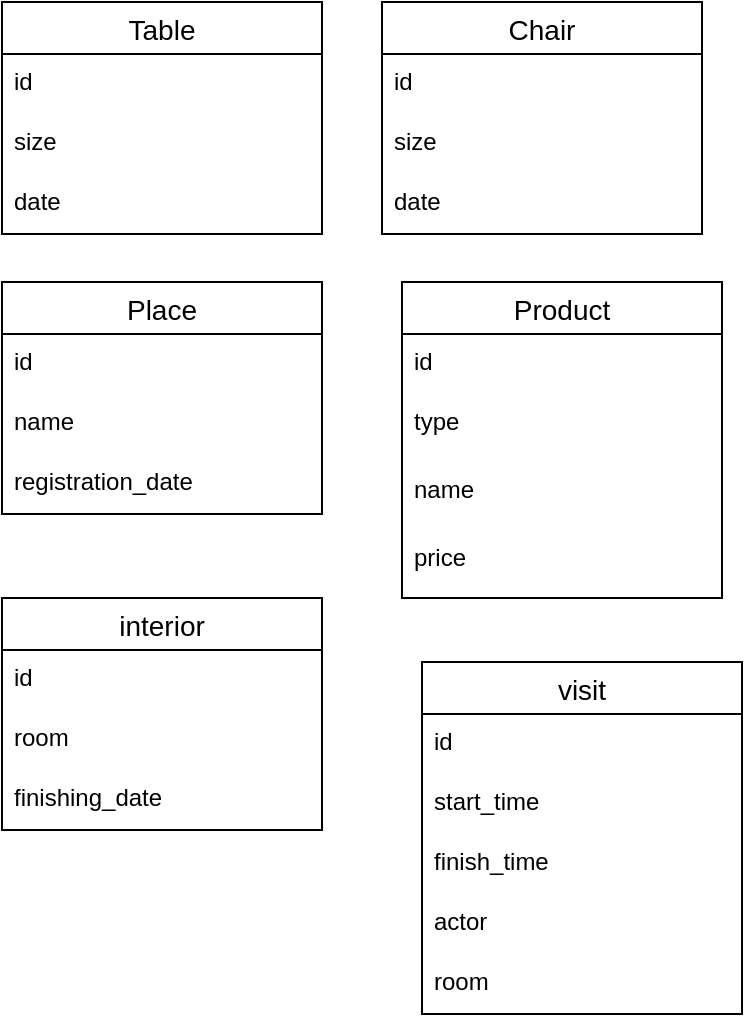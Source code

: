 <mxfile version="22.0.8" type="github">
  <diagram name="Страница — 1" id="LxAUeW16P3nNNGLY0QZY">
    <mxGraphModel dx="410" dy="825" grid="1" gridSize="10" guides="1" tooltips="1" connect="1" arrows="1" fold="1" page="1" pageScale="1" pageWidth="827" pageHeight="1169" math="0" shadow="0">
      <root>
        <mxCell id="0" />
        <mxCell id="1" parent="0" />
        <mxCell id="zJj7wf4opZv0uNikAD5w-16" value="Table" style="swimlane;fontStyle=0;childLayout=stackLayout;horizontal=1;startSize=26;horizontalStack=0;resizeParent=1;resizeParentMax=0;resizeLast=0;collapsible=1;marginBottom=0;align=center;fontSize=14;" vertex="1" parent="1">
          <mxGeometry x="110" y="50" width="160" height="116" as="geometry" />
        </mxCell>
        <mxCell id="zJj7wf4opZv0uNikAD5w-17" value="id" style="text;strokeColor=none;fillColor=none;spacingLeft=4;spacingRight=4;overflow=hidden;rotatable=0;points=[[0,0.5],[1,0.5]];portConstraint=eastwest;fontSize=12;whiteSpace=wrap;html=1;" vertex="1" parent="zJj7wf4opZv0uNikAD5w-16">
          <mxGeometry y="26" width="160" height="30" as="geometry" />
        </mxCell>
        <mxCell id="zJj7wf4opZv0uNikAD5w-18" value="size" style="text;strokeColor=none;fillColor=none;spacingLeft=4;spacingRight=4;overflow=hidden;rotatable=0;points=[[0,0.5],[1,0.5]];portConstraint=eastwest;fontSize=12;whiteSpace=wrap;html=1;" vertex="1" parent="zJj7wf4opZv0uNikAD5w-16">
          <mxGeometry y="56" width="160" height="30" as="geometry" />
        </mxCell>
        <mxCell id="zJj7wf4opZv0uNikAD5w-19" value="date" style="text;strokeColor=none;fillColor=none;spacingLeft=4;spacingRight=4;overflow=hidden;rotatable=0;points=[[0,0.5],[1,0.5]];portConstraint=eastwest;fontSize=12;whiteSpace=wrap;html=1;" vertex="1" parent="zJj7wf4opZv0uNikAD5w-16">
          <mxGeometry y="86" width="160" height="30" as="geometry" />
        </mxCell>
        <mxCell id="zJj7wf4opZv0uNikAD5w-25" value="Place" style="swimlane;fontStyle=0;childLayout=stackLayout;horizontal=1;startSize=26;horizontalStack=0;resizeParent=1;resizeParentMax=0;resizeLast=0;collapsible=1;marginBottom=0;align=center;fontSize=14;" vertex="1" parent="1">
          <mxGeometry x="110" y="190" width="160" height="116" as="geometry" />
        </mxCell>
        <mxCell id="zJj7wf4opZv0uNikAD5w-26" value="id" style="text;strokeColor=none;fillColor=none;spacingLeft=4;spacingRight=4;overflow=hidden;rotatable=0;points=[[0,0.5],[1,0.5]];portConstraint=eastwest;fontSize=12;whiteSpace=wrap;html=1;" vertex="1" parent="zJj7wf4opZv0uNikAD5w-25">
          <mxGeometry y="26" width="160" height="30" as="geometry" />
        </mxCell>
        <mxCell id="zJj7wf4opZv0uNikAD5w-27" value="name" style="text;strokeColor=none;fillColor=none;spacingLeft=4;spacingRight=4;overflow=hidden;rotatable=0;points=[[0,0.5],[1,0.5]];portConstraint=eastwest;fontSize=12;whiteSpace=wrap;html=1;" vertex="1" parent="zJj7wf4opZv0uNikAD5w-25">
          <mxGeometry y="56" width="160" height="30" as="geometry" />
        </mxCell>
        <mxCell id="zJj7wf4opZv0uNikAD5w-28" value="registration_date" style="text;strokeColor=none;fillColor=none;spacingLeft=4;spacingRight=4;overflow=hidden;rotatable=0;points=[[0,0.5],[1,0.5]];portConstraint=eastwest;fontSize=12;whiteSpace=wrap;html=1;" vertex="1" parent="zJj7wf4opZv0uNikAD5w-25">
          <mxGeometry y="86" width="160" height="30" as="geometry" />
        </mxCell>
        <mxCell id="zJj7wf4opZv0uNikAD5w-29" value="interior" style="swimlane;fontStyle=0;childLayout=stackLayout;horizontal=1;startSize=26;horizontalStack=0;resizeParent=1;resizeParentMax=0;resizeLast=0;collapsible=1;marginBottom=0;align=center;fontSize=14;" vertex="1" parent="1">
          <mxGeometry x="110" y="348" width="160" height="116" as="geometry" />
        </mxCell>
        <mxCell id="zJj7wf4opZv0uNikAD5w-30" value="id" style="text;strokeColor=none;fillColor=none;spacingLeft=4;spacingRight=4;overflow=hidden;rotatable=0;points=[[0,0.5],[1,0.5]];portConstraint=eastwest;fontSize=12;whiteSpace=wrap;html=1;" vertex="1" parent="zJj7wf4opZv0uNikAD5w-29">
          <mxGeometry y="26" width="160" height="30" as="geometry" />
        </mxCell>
        <mxCell id="zJj7wf4opZv0uNikAD5w-31" value="room" style="text;strokeColor=none;fillColor=none;spacingLeft=4;spacingRight=4;overflow=hidden;rotatable=0;points=[[0,0.5],[1,0.5]];portConstraint=eastwest;fontSize=12;whiteSpace=wrap;html=1;" vertex="1" parent="zJj7wf4opZv0uNikAD5w-29">
          <mxGeometry y="56" width="160" height="30" as="geometry" />
        </mxCell>
        <mxCell id="zJj7wf4opZv0uNikAD5w-32" value="finishing_date" style="text;strokeColor=none;fillColor=none;spacingLeft=4;spacingRight=4;overflow=hidden;rotatable=0;points=[[0,0.5],[1,0.5]];portConstraint=eastwest;fontSize=12;whiteSpace=wrap;html=1;" vertex="1" parent="zJj7wf4opZv0uNikAD5w-29">
          <mxGeometry y="86" width="160" height="30" as="geometry" />
        </mxCell>
        <mxCell id="zJj7wf4opZv0uNikAD5w-33" value="Product" style="swimlane;fontStyle=0;childLayout=stackLayout;horizontal=1;startSize=26;horizontalStack=0;resizeParent=1;resizeParentMax=0;resizeLast=0;collapsible=1;marginBottom=0;align=center;fontSize=14;" vertex="1" parent="1">
          <mxGeometry x="310" y="190" width="160" height="158" as="geometry" />
        </mxCell>
        <mxCell id="zJj7wf4opZv0uNikAD5w-34" value="id" style="text;strokeColor=none;fillColor=none;spacingLeft=4;spacingRight=4;overflow=hidden;rotatable=0;points=[[0,0.5],[1,0.5]];portConstraint=eastwest;fontSize=12;whiteSpace=wrap;html=1;" vertex="1" parent="zJj7wf4opZv0uNikAD5w-33">
          <mxGeometry y="26" width="160" height="30" as="geometry" />
        </mxCell>
        <mxCell id="zJj7wf4opZv0uNikAD5w-35" value="type" style="text;strokeColor=none;fillColor=none;spacingLeft=4;spacingRight=4;overflow=hidden;rotatable=0;points=[[0,0.5],[1,0.5]];portConstraint=eastwest;fontSize=12;whiteSpace=wrap;html=1;" vertex="1" parent="zJj7wf4opZv0uNikAD5w-33">
          <mxGeometry y="56" width="160" height="34" as="geometry" />
        </mxCell>
        <mxCell id="zJj7wf4opZv0uNikAD5w-50" value="name" style="text;strokeColor=none;fillColor=none;spacingLeft=4;spacingRight=4;overflow=hidden;rotatable=0;points=[[0,0.5],[1,0.5]];portConstraint=eastwest;fontSize=12;whiteSpace=wrap;html=1;" vertex="1" parent="zJj7wf4opZv0uNikAD5w-33">
          <mxGeometry y="90" width="160" height="34" as="geometry" />
        </mxCell>
        <mxCell id="zJj7wf4opZv0uNikAD5w-36" value="price" style="text;strokeColor=none;fillColor=none;spacingLeft=4;spacingRight=4;overflow=hidden;rotatable=0;points=[[0,0.5],[1,0.5]];portConstraint=eastwest;fontSize=12;whiteSpace=wrap;html=1;" vertex="1" parent="zJj7wf4opZv0uNikAD5w-33">
          <mxGeometry y="124" width="160" height="34" as="geometry" />
        </mxCell>
        <mxCell id="zJj7wf4opZv0uNikAD5w-45" value="Chair" style="swimlane;fontStyle=0;childLayout=stackLayout;horizontal=1;startSize=26;horizontalStack=0;resizeParent=1;resizeParentMax=0;resizeLast=0;collapsible=1;marginBottom=0;align=center;fontSize=14;" vertex="1" parent="1">
          <mxGeometry x="300" y="50" width="160" height="116" as="geometry" />
        </mxCell>
        <mxCell id="zJj7wf4opZv0uNikAD5w-46" value="id" style="text;strokeColor=none;fillColor=none;spacingLeft=4;spacingRight=4;overflow=hidden;rotatable=0;points=[[0,0.5],[1,0.5]];portConstraint=eastwest;fontSize=12;whiteSpace=wrap;html=1;" vertex="1" parent="zJj7wf4opZv0uNikAD5w-45">
          <mxGeometry y="26" width="160" height="30" as="geometry" />
        </mxCell>
        <mxCell id="zJj7wf4opZv0uNikAD5w-47" value="size" style="text;strokeColor=none;fillColor=none;spacingLeft=4;spacingRight=4;overflow=hidden;rotatable=0;points=[[0,0.5],[1,0.5]];portConstraint=eastwest;fontSize=12;whiteSpace=wrap;html=1;" vertex="1" parent="zJj7wf4opZv0uNikAD5w-45">
          <mxGeometry y="56" width="160" height="30" as="geometry" />
        </mxCell>
        <mxCell id="zJj7wf4opZv0uNikAD5w-48" value="date" style="text;strokeColor=none;fillColor=none;spacingLeft=4;spacingRight=4;overflow=hidden;rotatable=0;points=[[0,0.5],[1,0.5]];portConstraint=eastwest;fontSize=12;whiteSpace=wrap;html=1;" vertex="1" parent="zJj7wf4opZv0uNikAD5w-45">
          <mxGeometry y="86" width="160" height="30" as="geometry" />
        </mxCell>
        <mxCell id="zJj7wf4opZv0uNikAD5w-55" value="visit" style="swimlane;fontStyle=0;childLayout=stackLayout;horizontal=1;startSize=26;horizontalStack=0;resizeParent=1;resizeParentMax=0;resizeLast=0;collapsible=1;marginBottom=0;align=center;fontSize=14;" vertex="1" parent="1">
          <mxGeometry x="320" y="380" width="160" height="176" as="geometry" />
        </mxCell>
        <mxCell id="zJj7wf4opZv0uNikAD5w-56" value="id" style="text;strokeColor=none;fillColor=none;spacingLeft=4;spacingRight=4;overflow=hidden;rotatable=0;points=[[0,0.5],[1,0.5]];portConstraint=eastwest;fontSize=12;whiteSpace=wrap;html=1;" vertex="1" parent="zJj7wf4opZv0uNikAD5w-55">
          <mxGeometry y="26" width="160" height="30" as="geometry" />
        </mxCell>
        <mxCell id="zJj7wf4opZv0uNikAD5w-57" value="start_time" style="text;strokeColor=none;fillColor=none;spacingLeft=4;spacingRight=4;overflow=hidden;rotatable=0;points=[[0,0.5],[1,0.5]];portConstraint=eastwest;fontSize=12;whiteSpace=wrap;html=1;" vertex="1" parent="zJj7wf4opZv0uNikAD5w-55">
          <mxGeometry y="56" width="160" height="30" as="geometry" />
        </mxCell>
        <mxCell id="zJj7wf4opZv0uNikAD5w-60" value="finish_time" style="text;strokeColor=none;fillColor=none;spacingLeft=4;spacingRight=4;overflow=hidden;rotatable=0;points=[[0,0.5],[1,0.5]];portConstraint=eastwest;fontSize=12;whiteSpace=wrap;html=1;" vertex="1" parent="zJj7wf4opZv0uNikAD5w-55">
          <mxGeometry y="86" width="160" height="30" as="geometry" />
        </mxCell>
        <mxCell id="zJj7wf4opZv0uNikAD5w-58" value="actor" style="text;strokeColor=none;fillColor=none;spacingLeft=4;spacingRight=4;overflow=hidden;rotatable=0;points=[[0,0.5],[1,0.5]];portConstraint=eastwest;fontSize=12;whiteSpace=wrap;html=1;" vertex="1" parent="zJj7wf4opZv0uNikAD5w-55">
          <mxGeometry y="116" width="160" height="30" as="geometry" />
        </mxCell>
        <mxCell id="zJj7wf4opZv0uNikAD5w-61" value="room" style="text;strokeColor=none;fillColor=none;spacingLeft=4;spacingRight=4;overflow=hidden;rotatable=0;points=[[0,0.5],[1,0.5]];portConstraint=eastwest;fontSize=12;whiteSpace=wrap;html=1;" vertex="1" parent="zJj7wf4opZv0uNikAD5w-55">
          <mxGeometry y="146" width="160" height="30" as="geometry" />
        </mxCell>
      </root>
    </mxGraphModel>
  </diagram>
</mxfile>
